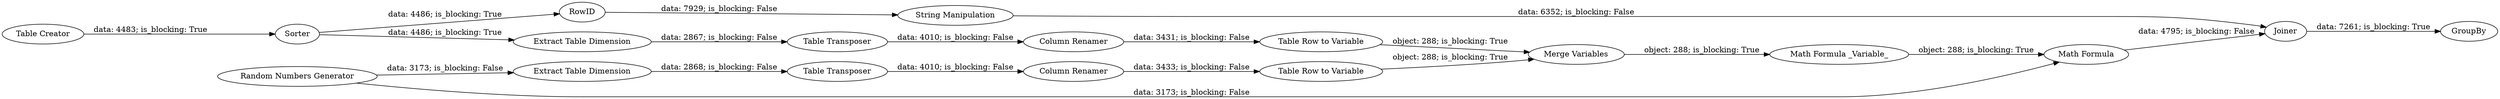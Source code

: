 digraph {
	"-4324648781591719600_12" [label="Column Renamer"]
	"-4324648781591719600_9" [label="Merge Variables"]
	"-4324648781591719600_19" [label="Table Creator"]
	"-4324648781591719600_16" [label="String Manipulation"]
	"-4324648781591719600_7" [label="Table Row to Variable"]
	"-4324648781591719600_3" [label="Extract Table Dimension"]
	"-4324648781591719600_17" [label=Joiner]
	"-4324648781591719600_11" [label="Column Renamer"]
	"-4324648781591719600_13" [label="Table Transposer"]
	"-4324648781591719600_14" [label="Math Formula _Variable_"]
	"-4324648781591719600_10" [label="Table Transposer"]
	"-4324648781591719600_8" [label="Table Row to Variable"]
	"-4324648781591719600_20" [label=Sorter]
	"-4324648781591719600_5" [label="Math Formula"]
	"-4324648781591719600_6" [label="Extract Table Dimension"]
	"-4324648781591719600_21" [label=GroupBy]
	"-4324648781591719600_18" [label="Random Numbers Generator"]
	"-4324648781591719600_15" [label=RowID]
	"-4324648781591719600_13" -> "-4324648781591719600_12" [label="data: 4010; is_blocking: False"]
	"-4324648781591719600_19" -> "-4324648781591719600_20" [label="data: 4483; is_blocking: True"]
	"-4324648781591719600_16" -> "-4324648781591719600_17" [label="data: 6352; is_blocking: False"]
	"-4324648781591719600_12" -> "-4324648781591719600_8" [label="data: 3433; is_blocking: False"]
	"-4324648781591719600_20" -> "-4324648781591719600_15" [label="data: 4486; is_blocking: True"]
	"-4324648781591719600_6" -> "-4324648781591719600_13" [label="data: 2868; is_blocking: False"]
	"-4324648781591719600_20" -> "-4324648781591719600_3" [label="data: 4486; is_blocking: True"]
	"-4324648781591719600_3" -> "-4324648781591719600_10" [label="data: 2867; is_blocking: False"]
	"-4324648781591719600_10" -> "-4324648781591719600_11" [label="data: 4010; is_blocking: False"]
	"-4324648781591719600_9" -> "-4324648781591719600_14" [label="object: 288; is_blocking: True"]
	"-4324648781591719600_7" -> "-4324648781591719600_9" [label="object: 288; is_blocking: True"]
	"-4324648781591719600_14" -> "-4324648781591719600_5" [label="object: 288; is_blocking: True"]
	"-4324648781591719600_17" -> "-4324648781591719600_21" [label="data: 7261; is_blocking: True"]
	"-4324648781591719600_18" -> "-4324648781591719600_5" [label="data: 3173; is_blocking: False"]
	"-4324648781591719600_11" -> "-4324648781591719600_7" [label="data: 3431; is_blocking: False"]
	"-4324648781591719600_5" -> "-4324648781591719600_17" [label="data: 4795; is_blocking: False"]
	"-4324648781591719600_15" -> "-4324648781591719600_16" [label="data: 7929; is_blocking: False"]
	"-4324648781591719600_18" -> "-4324648781591719600_6" [label="data: 3173; is_blocking: False"]
	"-4324648781591719600_8" -> "-4324648781591719600_9" [label="object: 288; is_blocking: True"]
	rankdir=LR
}

